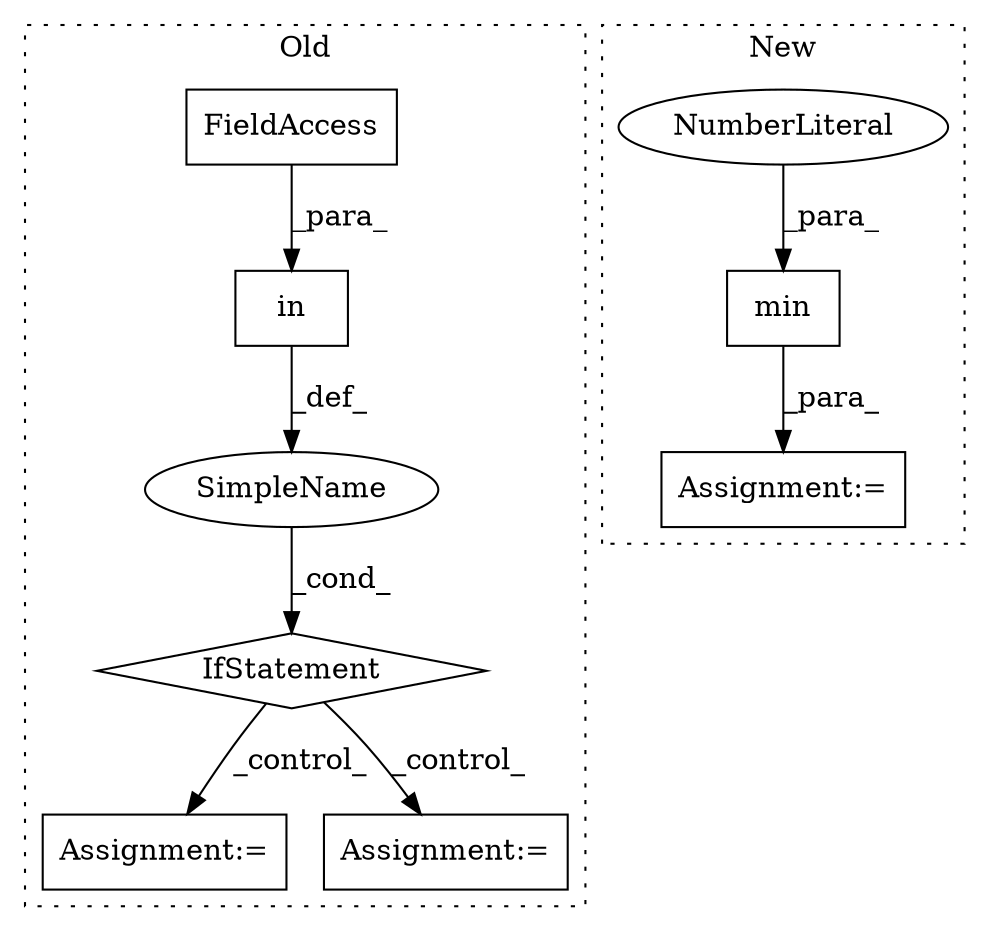 digraph G {
subgraph cluster0 {
1 [label="in" a="105" s="13197" l="59" shape="box"];
3 [label="IfStatement" a="25" s="13189,13256" l="8,2" shape="diamond"];
5 [label="Assignment:=" a="7" s="13278" l="1" shape="box"];
6 [label="SimpleName" a="42" s="" l="" shape="ellipse"];
7 [label="Assignment:=" a="7" s="13446" l="8" shape="box"];
9 [label="FieldAccess" a="22" s="13197" l="22" shape="box"];
label = "Old";
style="dotted";
}
subgraph cluster1 {
2 [label="min" a="32" s="12704,12724" l="4,1" shape="box"];
4 [label="Assignment:=" a="7" s="12703" l="1" shape="box"];
8 [label="NumberLiteral" a="34" s="12722" l="2" shape="ellipse"];
label = "New";
style="dotted";
}
1 -> 6 [label="_def_"];
2 -> 4 [label="_para_"];
3 -> 7 [label="_control_"];
3 -> 5 [label="_control_"];
6 -> 3 [label="_cond_"];
8 -> 2 [label="_para_"];
9 -> 1 [label="_para_"];
}